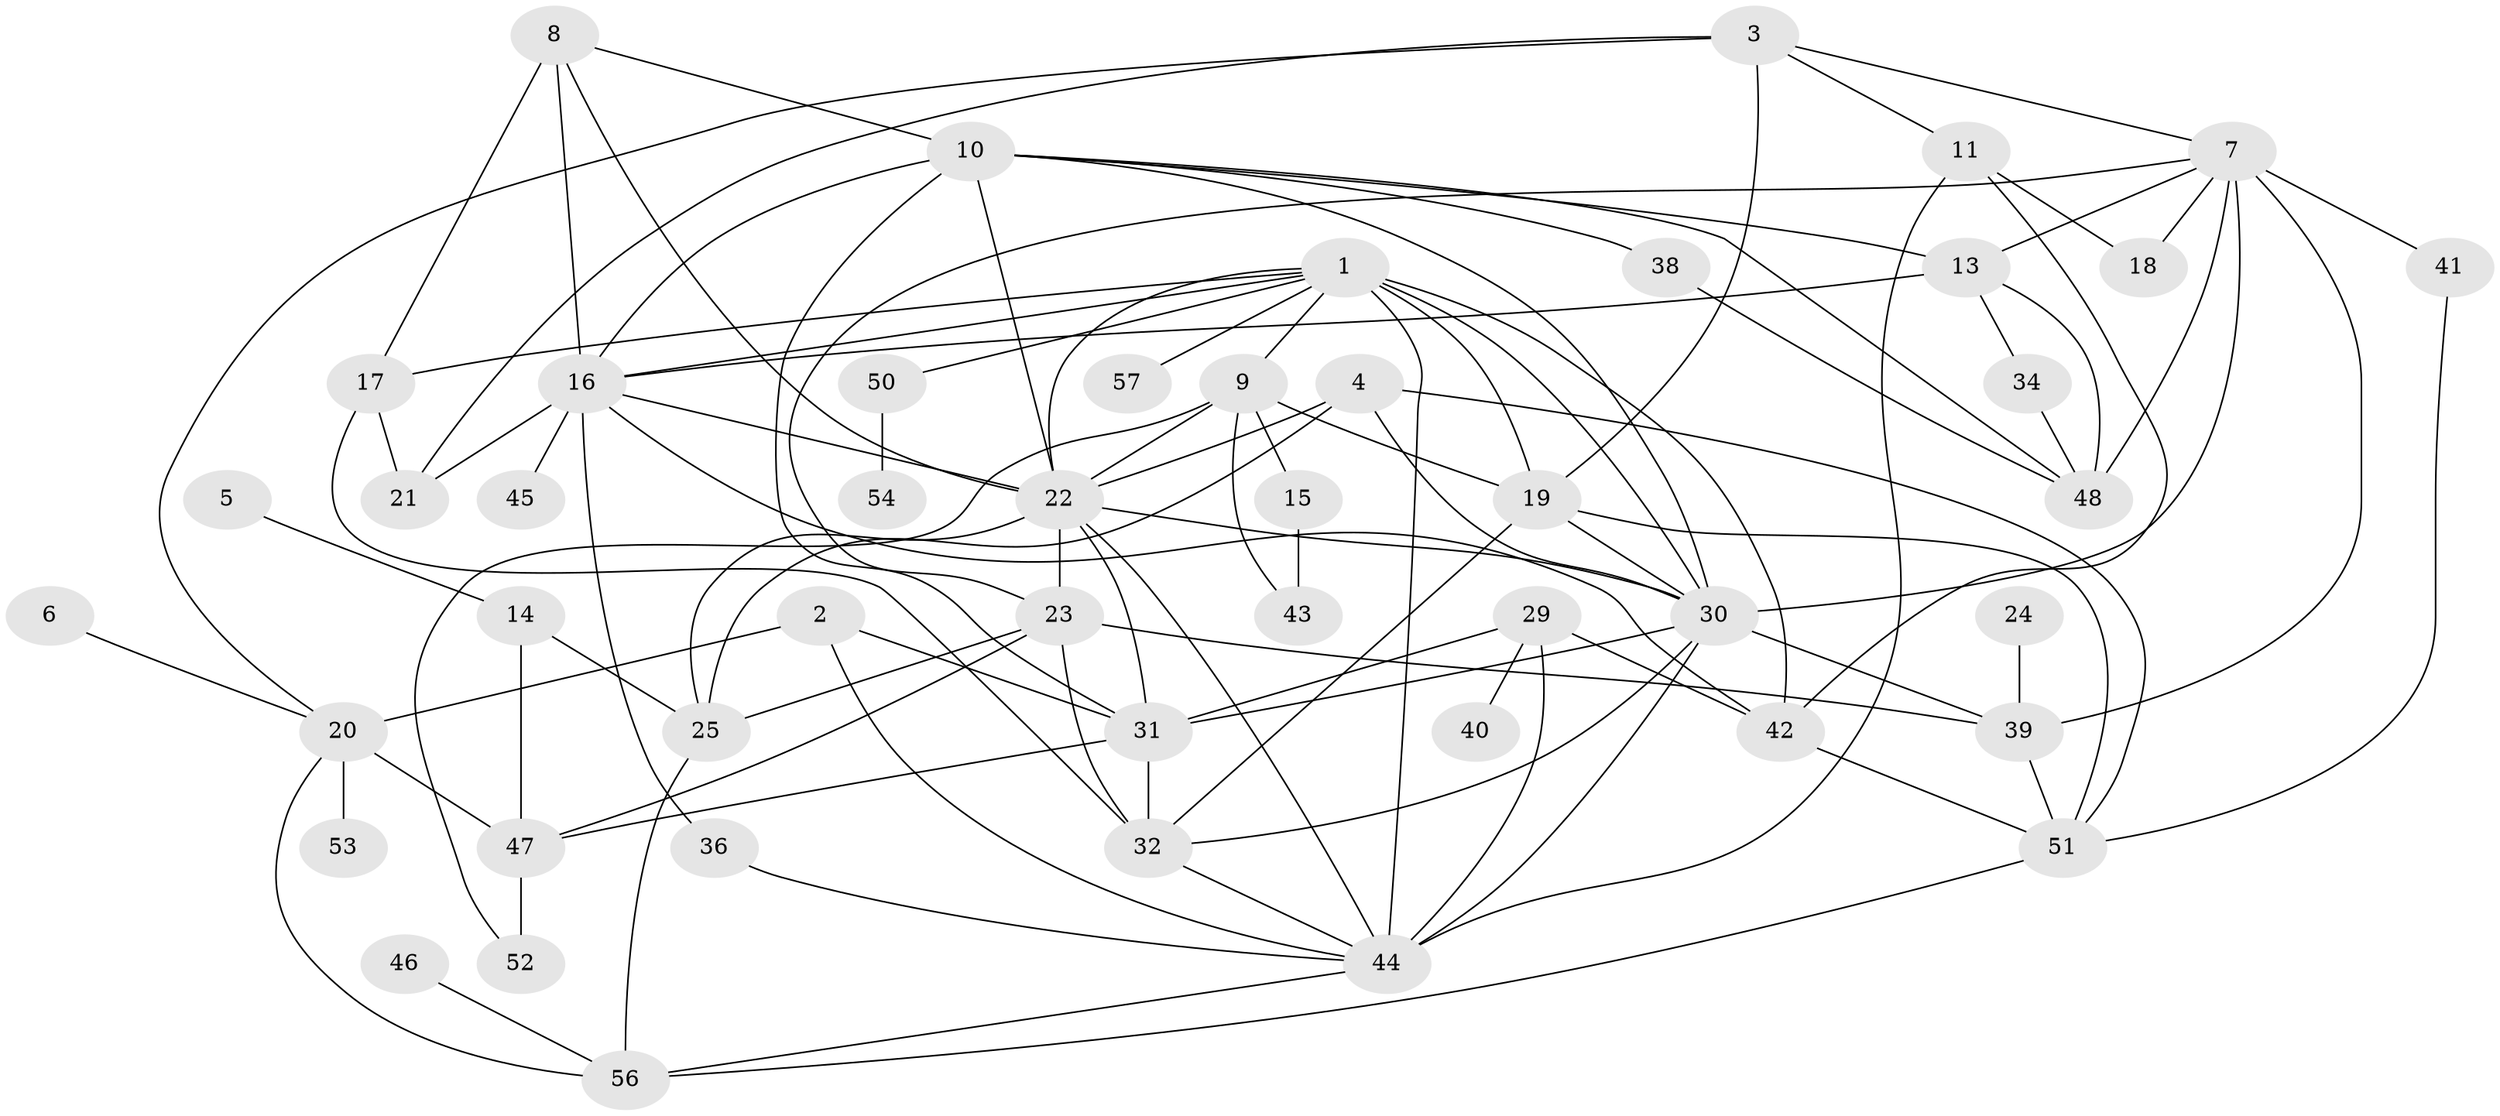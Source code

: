 // original degree distribution, {3: 0.25833333333333336, 4: 0.15, 2: 0.2, 1: 0.11666666666666667, 6: 0.06666666666666667, 7: 0.025, 5: 0.08333333333333333, 0: 0.1}
// Generated by graph-tools (version 1.1) at 2025/48/03/04/25 22:48:34]
// undirected, 48 vertices, 102 edges
graph export_dot {
  node [color=gray90,style=filled];
  1;
  2;
  3;
  4;
  5;
  6;
  7;
  8;
  9;
  10;
  11;
  13;
  14;
  15;
  16;
  17;
  18;
  19;
  20;
  21;
  22;
  23;
  24;
  25;
  29;
  30;
  31;
  32;
  34;
  36;
  38;
  39;
  40;
  41;
  42;
  43;
  44;
  45;
  46;
  47;
  48;
  50;
  51;
  52;
  53;
  54;
  56;
  57;
  1 -- 9 [weight=1.0];
  1 -- 16 [weight=1.0];
  1 -- 17 [weight=1.0];
  1 -- 19 [weight=1.0];
  1 -- 22 [weight=1.0];
  1 -- 30 [weight=1.0];
  1 -- 42 [weight=1.0];
  1 -- 44 [weight=3.0];
  1 -- 50 [weight=1.0];
  1 -- 57 [weight=1.0];
  2 -- 20 [weight=2.0];
  2 -- 31 [weight=1.0];
  2 -- 44 [weight=1.0];
  3 -- 7 [weight=1.0];
  3 -- 11 [weight=1.0];
  3 -- 19 [weight=1.0];
  3 -- 20 [weight=1.0];
  3 -- 21 [weight=1.0];
  4 -- 22 [weight=1.0];
  4 -- 25 [weight=1.0];
  4 -- 30 [weight=1.0];
  4 -- 51 [weight=1.0];
  5 -- 14 [weight=1.0];
  6 -- 20 [weight=1.0];
  7 -- 13 [weight=2.0];
  7 -- 18 [weight=1.0];
  7 -- 23 [weight=1.0];
  7 -- 30 [weight=1.0];
  7 -- 39 [weight=1.0];
  7 -- 41 [weight=1.0];
  7 -- 48 [weight=3.0];
  8 -- 10 [weight=1.0];
  8 -- 16 [weight=1.0];
  8 -- 17 [weight=3.0];
  8 -- 22 [weight=2.0];
  9 -- 15 [weight=1.0];
  9 -- 19 [weight=1.0];
  9 -- 22 [weight=1.0];
  9 -- 43 [weight=1.0];
  9 -- 52 [weight=1.0];
  10 -- 13 [weight=1.0];
  10 -- 16 [weight=1.0];
  10 -- 22 [weight=1.0];
  10 -- 30 [weight=1.0];
  10 -- 31 [weight=2.0];
  10 -- 38 [weight=1.0];
  10 -- 48 [weight=1.0];
  11 -- 18 [weight=1.0];
  11 -- 42 [weight=1.0];
  11 -- 44 [weight=1.0];
  13 -- 16 [weight=1.0];
  13 -- 34 [weight=1.0];
  13 -- 48 [weight=1.0];
  14 -- 25 [weight=1.0];
  14 -- 47 [weight=1.0];
  15 -- 43 [weight=1.0];
  16 -- 21 [weight=1.0];
  16 -- 22 [weight=1.0];
  16 -- 36 [weight=1.0];
  16 -- 42 [weight=1.0];
  16 -- 45 [weight=2.0];
  17 -- 21 [weight=1.0];
  17 -- 32 [weight=1.0];
  19 -- 30 [weight=1.0];
  19 -- 32 [weight=2.0];
  19 -- 51 [weight=1.0];
  20 -- 47 [weight=2.0];
  20 -- 53 [weight=1.0];
  20 -- 56 [weight=1.0];
  22 -- 23 [weight=1.0];
  22 -- 25 [weight=1.0];
  22 -- 30 [weight=1.0];
  22 -- 31 [weight=1.0];
  22 -- 44 [weight=1.0];
  23 -- 25 [weight=2.0];
  23 -- 32 [weight=1.0];
  23 -- 39 [weight=1.0];
  23 -- 47 [weight=1.0];
  24 -- 39 [weight=1.0];
  25 -- 56 [weight=1.0];
  29 -- 31 [weight=2.0];
  29 -- 40 [weight=1.0];
  29 -- 42 [weight=1.0];
  29 -- 44 [weight=1.0];
  30 -- 31 [weight=1.0];
  30 -- 32 [weight=1.0];
  30 -- 39 [weight=1.0];
  30 -- 44 [weight=1.0];
  31 -- 32 [weight=1.0];
  31 -- 47 [weight=1.0];
  32 -- 44 [weight=1.0];
  34 -- 48 [weight=1.0];
  36 -- 44 [weight=1.0];
  38 -- 48 [weight=1.0];
  39 -- 51 [weight=1.0];
  41 -- 51 [weight=1.0];
  42 -- 51 [weight=1.0];
  44 -- 56 [weight=1.0];
  46 -- 56 [weight=1.0];
  47 -- 52 [weight=1.0];
  50 -- 54 [weight=1.0];
  51 -- 56 [weight=1.0];
}
